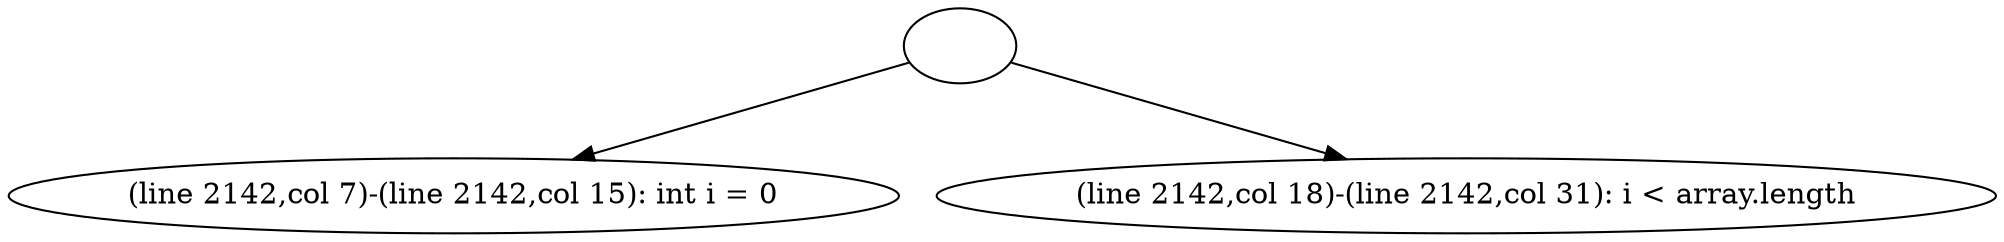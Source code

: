 digraph G {
  1 [ label="" ];
  2 [ label="(line 2142,col 7)-(line 2142,col 15): int i = 0" ];
  3 [ label="(line 2142,col 18)-(line 2142,col 31): i < array.length" ];
  1 -> 2;
  1 -> 3;
}
